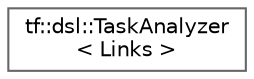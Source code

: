 digraph "类继承关系图"
{
 // LATEX_PDF_SIZE
  bgcolor="transparent";
  edge [fontname=Helvetica,fontsize=10,labelfontname=Helvetica,labelfontsize=10];
  node [fontname=Helvetica,fontsize=10,shape=box,height=0.2,width=0.4];
  rankdir="LR";
  Node0 [id="Node000000",label="tf::dsl::TaskAnalyzer\l\< Links \>",height=0.2,width=0.4,color="grey40", fillcolor="white", style="filled",URL="$classtf_1_1dsl_1_1_task_analyzer.html",tooltip=" "];
}
